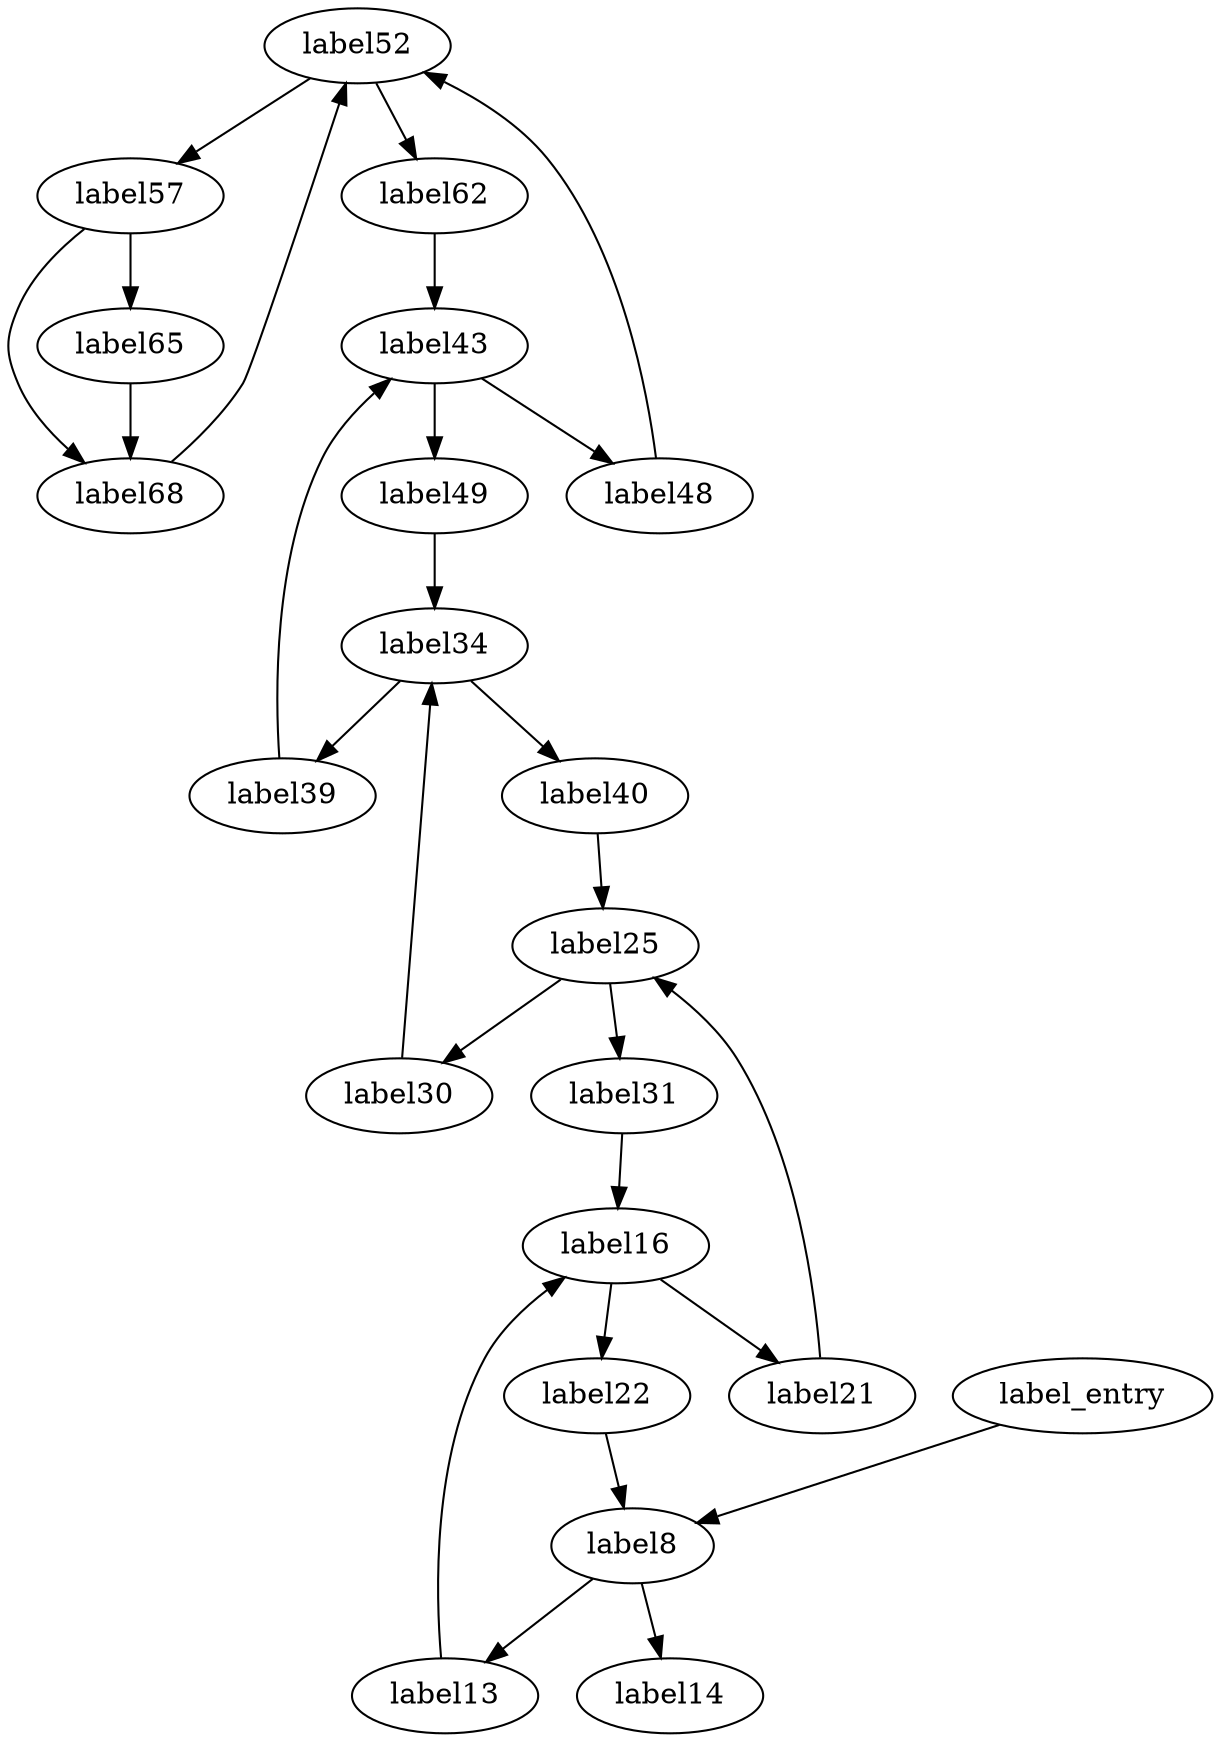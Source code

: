 digraph G {
	label52->label57;
	label52->label62;
	label49->label34;
	label48->label52;
	label43->label48;
	label43->label49;
	label30->label34;
	label57->label65;
	label57->label68;
	label8->label13;
	label8->label14;
	label62->label43;
	label13->label16;
	label65->label68;
	label68->label52;
	label16->label21;
	label16->label22;
	label21->label25;
	label_entry->label8;
	label22->label8;
	label25->label30;
	label25->label31;
	label31->label16;
	label34->label39;
	label34->label40;
	label39->label43;
	label40->label25;
}